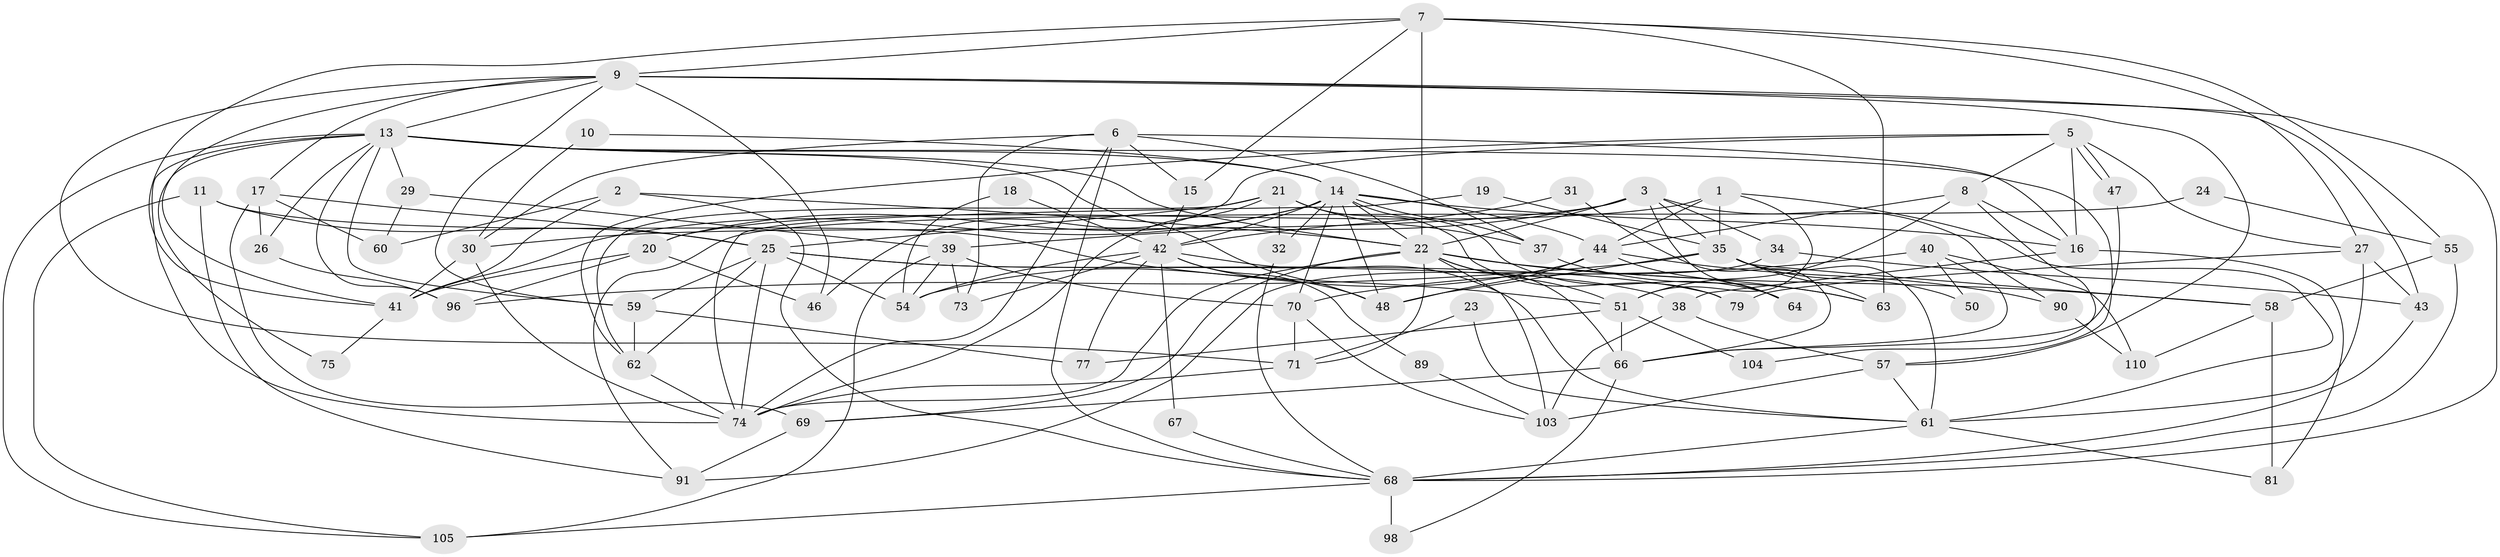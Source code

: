 // original degree distribution, {5: 0.17699115044247787, 3: 0.25663716814159293, 6: 0.08849557522123894, 2: 0.17699115044247787, 8: 0.008849557522123894, 4: 0.23008849557522124, 9: 0.017699115044247787, 7: 0.04424778761061947}
// Generated by graph-tools (version 1.1) at 2025/42/03/06/25 10:42:00]
// undirected, 75 vertices, 185 edges
graph export_dot {
graph [start="1"]
  node [color=gray90,style=filled];
  1 [super="+49"];
  2 [super="+4"];
  3 [super="+85"];
  5 [super="+99"];
  6 [super="+82"];
  7 [super="+111"];
  8 [super="+102"];
  9 [super="+93"];
  10;
  11 [super="+12"];
  13 [super="+28"];
  14 [super="+80"];
  15;
  16 [super="+76"];
  17 [super="+33"];
  18;
  19;
  20 [super="+109"];
  21 [super="+97"];
  22 [super="+36"];
  23;
  24;
  25 [super="+52"];
  26 [super="+83"];
  27 [super="+72"];
  29;
  30 [super="+53"];
  31;
  32;
  34 [super="+45"];
  35 [super="+92"];
  37;
  38 [super="+56"];
  39 [super="+78"];
  40;
  41 [super="+108"];
  42 [super="+106"];
  43;
  44 [super="+101"];
  46;
  47;
  48;
  50;
  51 [super="+65"];
  54;
  55;
  57 [super="+88"];
  58;
  59 [super="+113"];
  60;
  61 [super="+100"];
  62 [super="+84"];
  63;
  64;
  66 [super="+86"];
  67;
  68 [super="+87"];
  69;
  70 [super="+94"];
  71 [super="+112"];
  73;
  74 [super="+95"];
  75;
  77;
  79;
  81;
  89;
  90;
  91;
  96;
  98;
  103;
  104;
  105 [super="+107"];
  110;
  1 -- 61;
  1 -- 44;
  1 -- 20;
  1 -- 51;
  1 -- 35;
  2 -- 60;
  2 -- 41;
  2 -- 68;
  2 -- 22;
  3 -- 64;
  3 -- 90;
  3 -- 34;
  3 -- 30;
  3 -- 39;
  3 -- 35;
  3 -- 22;
  5 -- 47;
  5 -- 47;
  5 -- 62;
  5 -- 16;
  5 -- 8;
  5 -- 27;
  5 -- 46;
  6 -- 74;
  6 -- 37;
  6 -- 73;
  6 -- 30;
  6 -- 16;
  6 -- 68;
  6 -- 15;
  7 -- 22;
  7 -- 27;
  7 -- 41;
  7 -- 55;
  7 -- 9;
  7 -- 15;
  7 -- 63;
  8 -- 16 [weight=2];
  8 -- 104;
  8 -- 44;
  8 -- 51;
  9 -- 57;
  9 -- 59;
  9 -- 43;
  9 -- 46;
  9 -- 41;
  9 -- 17;
  9 -- 68;
  9 -- 13;
  9 -- 71;
  10 -- 30;
  10 -- 14;
  11 -- 51;
  11 -- 91;
  11 -- 105;
  11 -- 25;
  13 -- 96;
  13 -- 48;
  13 -- 75;
  13 -- 105;
  13 -- 59;
  13 -- 29;
  13 -- 74;
  13 -- 14;
  13 -- 26;
  13 -- 57;
  13 -- 22;
  14 -- 32;
  14 -- 37;
  14 -- 64;
  14 -- 70;
  14 -- 42;
  14 -- 44;
  14 -- 48;
  14 -- 22;
  14 -- 41;
  14 -- 16;
  14 -- 20;
  15 -- 42;
  16 -- 81;
  16 -- 38;
  17 -- 25;
  17 -- 69;
  17 -- 26;
  17 -- 60;
  18 -- 54;
  18 -- 42;
  19 -- 74;
  19 -- 35;
  20 -- 46;
  20 -- 96;
  20 -- 41;
  21 -- 74;
  21 -- 32;
  21 -- 37;
  21 -- 25;
  21 -- 79;
  21 -- 62;
  22 -- 103;
  22 -- 58;
  22 -- 66;
  22 -- 69;
  22 -- 71;
  22 -- 74;
  22 -- 51;
  22 -- 63;
  23 -- 71;
  23 -- 61;
  24 -- 91;
  24 -- 55;
  25 -- 54;
  25 -- 74;
  25 -- 59;
  25 -- 62;
  25 -- 79;
  25 -- 38;
  26 -- 96;
  27 -- 79;
  27 -- 61 [weight=2];
  27 -- 43;
  29 -- 39;
  29 -- 60;
  30 -- 41;
  30 -- 74;
  31 -- 42;
  31 -- 66;
  32 -- 68;
  34 -- 91;
  34 -- 43;
  35 -- 48;
  35 -- 63;
  35 -- 96;
  35 -- 50;
  35 -- 58;
  35 -- 61;
  37 -- 63;
  38 -- 103;
  38 -- 57;
  39 -- 73;
  39 -- 54;
  39 -- 105;
  39 -- 70;
  40 -- 110;
  40 -- 66;
  40 -- 50;
  40 -- 70;
  41 -- 75;
  42 -- 54;
  42 -- 77;
  42 -- 48;
  42 -- 89;
  42 -- 67;
  42 -- 73;
  42 -- 61;
  43 -- 68;
  44 -- 48;
  44 -- 64;
  44 -- 54;
  44 -- 90;
  47 -- 66;
  51 -- 66;
  51 -- 77;
  51 -- 104;
  55 -- 58;
  55 -- 68;
  57 -- 103;
  57 -- 61;
  58 -- 81;
  58 -- 110;
  59 -- 77;
  59 -- 62;
  61 -- 81;
  61 -- 68;
  62 -- 74;
  66 -- 69;
  66 -- 98;
  67 -- 68;
  68 -- 98 [weight=2];
  68 -- 105;
  69 -- 91;
  70 -- 71;
  70 -- 103;
  71 -- 74;
  89 -- 103;
  90 -- 110;
}
